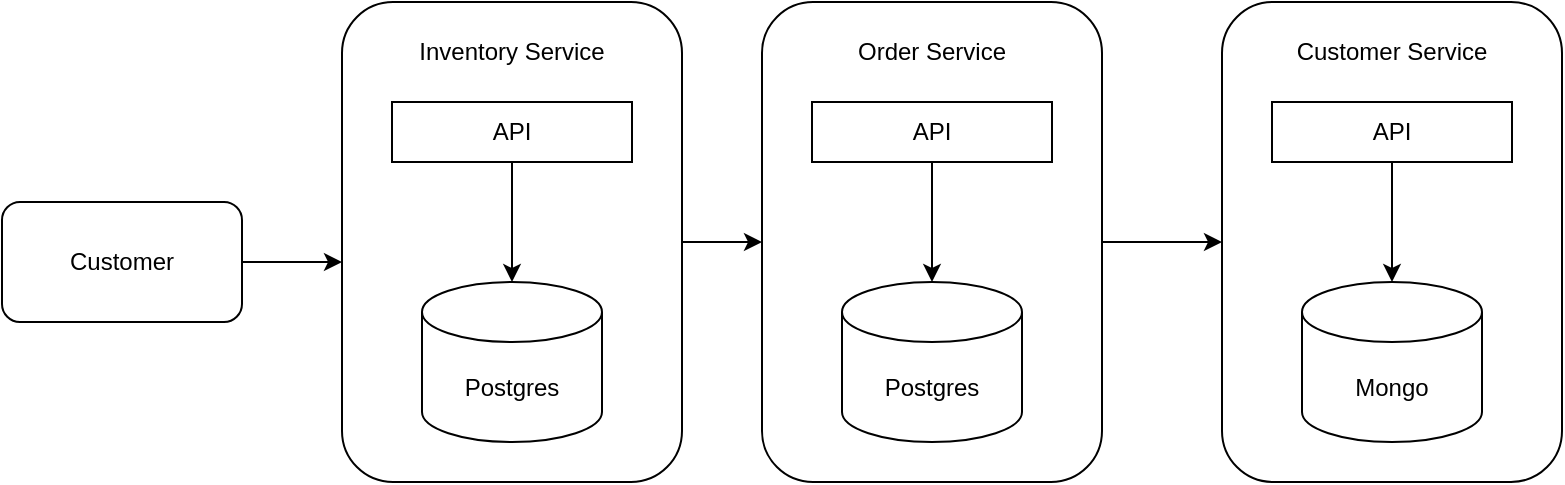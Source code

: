 <mxfile version="20.8.20" type="github">
  <diagram name="Page-1" id="p9dmT6tiXuSjIRmkHMnN">
    <mxGraphModel dx="984" dy="578" grid="1" gridSize="10" guides="1" tooltips="1" connect="1" arrows="1" fold="1" page="1" pageScale="1" pageWidth="827" pageHeight="1169" math="0" shadow="0">
      <root>
        <mxCell id="0" />
        <mxCell id="1" parent="0" />
        <mxCell id="WwizI5lvMi9HnYfGmBxf-1" value="" style="rounded=1;whiteSpace=wrap;html=1;" parent="1" vertex="1">
          <mxGeometry x="180" y="160" width="170" height="240" as="geometry" />
        </mxCell>
        <mxCell id="xnbS68DbsSneWo_SMjUm-1" value="Postgres" style="shape=cylinder3;whiteSpace=wrap;html=1;boundedLbl=1;backgroundOutline=1;size=15;" vertex="1" parent="1">
          <mxGeometry x="220" y="300" width="90" height="80" as="geometry" />
        </mxCell>
        <mxCell id="xnbS68DbsSneWo_SMjUm-2" value="API" style="rounded=0;whiteSpace=wrap;html=1;" vertex="1" parent="1">
          <mxGeometry x="205" y="210" width="120" height="30" as="geometry" />
        </mxCell>
        <mxCell id="xnbS68DbsSneWo_SMjUm-3" value="" style="endArrow=classic;html=1;rounded=0;exitX=0.5;exitY=1;exitDx=0;exitDy=0;entryX=0.5;entryY=0;entryDx=0;entryDy=0;entryPerimeter=0;" edge="1" parent="1" source="xnbS68DbsSneWo_SMjUm-2" target="xnbS68DbsSneWo_SMjUm-1">
          <mxGeometry width="50" height="50" relative="1" as="geometry">
            <mxPoint x="460" y="390" as="sourcePoint" />
            <mxPoint x="510" y="340" as="targetPoint" />
          </mxGeometry>
        </mxCell>
        <mxCell id="xnbS68DbsSneWo_SMjUm-4" value="Inventory Service" style="text;html=1;strokeColor=none;fillColor=none;align=center;verticalAlign=middle;whiteSpace=wrap;rounded=0;" vertex="1" parent="1">
          <mxGeometry x="190" y="170" width="150" height="30" as="geometry" />
        </mxCell>
        <mxCell id="xnbS68DbsSneWo_SMjUm-5" value="" style="rounded=1;whiteSpace=wrap;html=1;" vertex="1" parent="1">
          <mxGeometry x="390" y="160" width="170" height="240" as="geometry" />
        </mxCell>
        <mxCell id="xnbS68DbsSneWo_SMjUm-6" value="Postgres" style="shape=cylinder3;whiteSpace=wrap;html=1;boundedLbl=1;backgroundOutline=1;size=15;" vertex="1" parent="1">
          <mxGeometry x="430" y="300" width="90" height="80" as="geometry" />
        </mxCell>
        <mxCell id="xnbS68DbsSneWo_SMjUm-7" value="API" style="rounded=0;whiteSpace=wrap;html=1;" vertex="1" parent="1">
          <mxGeometry x="415" y="210" width="120" height="30" as="geometry" />
        </mxCell>
        <mxCell id="xnbS68DbsSneWo_SMjUm-8" value="" style="endArrow=classic;html=1;rounded=0;exitX=0.5;exitY=1;exitDx=0;exitDy=0;entryX=0.5;entryY=0;entryDx=0;entryDy=0;entryPerimeter=0;" edge="1" parent="1" source="xnbS68DbsSneWo_SMjUm-7" target="xnbS68DbsSneWo_SMjUm-6">
          <mxGeometry width="50" height="50" relative="1" as="geometry">
            <mxPoint x="670" y="390" as="sourcePoint" />
            <mxPoint x="720" y="340" as="targetPoint" />
          </mxGeometry>
        </mxCell>
        <mxCell id="xnbS68DbsSneWo_SMjUm-9" value="Order Service" style="text;html=1;strokeColor=none;fillColor=none;align=center;verticalAlign=middle;whiteSpace=wrap;rounded=0;" vertex="1" parent="1">
          <mxGeometry x="400" y="170" width="150" height="30" as="geometry" />
        </mxCell>
        <mxCell id="xnbS68DbsSneWo_SMjUm-10" value="" style="rounded=1;whiteSpace=wrap;html=1;" vertex="1" parent="1">
          <mxGeometry x="620" y="160" width="170" height="240" as="geometry" />
        </mxCell>
        <mxCell id="xnbS68DbsSneWo_SMjUm-11" value="Mongo" style="shape=cylinder3;whiteSpace=wrap;html=1;boundedLbl=1;backgroundOutline=1;size=15;" vertex="1" parent="1">
          <mxGeometry x="660" y="300" width="90" height="80" as="geometry" />
        </mxCell>
        <mxCell id="xnbS68DbsSneWo_SMjUm-12" value="API" style="rounded=0;whiteSpace=wrap;html=1;" vertex="1" parent="1">
          <mxGeometry x="645" y="210" width="120" height="30" as="geometry" />
        </mxCell>
        <mxCell id="xnbS68DbsSneWo_SMjUm-13" value="" style="endArrow=classic;html=1;rounded=0;exitX=0.5;exitY=1;exitDx=0;exitDy=0;entryX=0.5;entryY=0;entryDx=0;entryDy=0;entryPerimeter=0;" edge="1" parent="1" source="xnbS68DbsSneWo_SMjUm-12" target="xnbS68DbsSneWo_SMjUm-11">
          <mxGeometry width="50" height="50" relative="1" as="geometry">
            <mxPoint x="900" y="390" as="sourcePoint" />
            <mxPoint x="950" y="340" as="targetPoint" />
          </mxGeometry>
        </mxCell>
        <mxCell id="xnbS68DbsSneWo_SMjUm-14" value="Customer Service" style="text;html=1;strokeColor=none;fillColor=none;align=center;verticalAlign=middle;whiteSpace=wrap;rounded=0;" vertex="1" parent="1">
          <mxGeometry x="630" y="170" width="150" height="30" as="geometry" />
        </mxCell>
        <mxCell id="xnbS68DbsSneWo_SMjUm-15" value="Customer" style="rounded=1;whiteSpace=wrap;html=1;" vertex="1" parent="1">
          <mxGeometry x="10" y="260" width="120" height="60" as="geometry" />
        </mxCell>
        <mxCell id="xnbS68DbsSneWo_SMjUm-16" value="" style="endArrow=classic;html=1;rounded=0;exitX=1;exitY=0.5;exitDx=0;exitDy=0;" edge="1" parent="1" source="xnbS68DbsSneWo_SMjUm-15">
          <mxGeometry width="50" height="50" relative="1" as="geometry">
            <mxPoint x="390" y="330" as="sourcePoint" />
            <mxPoint x="180" y="290" as="targetPoint" />
          </mxGeometry>
        </mxCell>
        <mxCell id="xnbS68DbsSneWo_SMjUm-17" value="" style="endArrow=classic;html=1;rounded=0;entryX=0;entryY=0.5;entryDx=0;entryDy=0;exitX=1;exitY=0.5;exitDx=0;exitDy=0;" edge="1" parent="1" source="WwizI5lvMi9HnYfGmBxf-1" target="xnbS68DbsSneWo_SMjUm-5">
          <mxGeometry width="50" height="50" relative="1" as="geometry">
            <mxPoint x="360" y="300" as="sourcePoint" />
            <mxPoint x="190" y="300" as="targetPoint" />
          </mxGeometry>
        </mxCell>
        <mxCell id="xnbS68DbsSneWo_SMjUm-18" value="" style="endArrow=classic;html=1;rounded=0;entryX=0;entryY=0.5;entryDx=0;entryDy=0;exitX=1;exitY=0.5;exitDx=0;exitDy=0;" edge="1" parent="1" source="xnbS68DbsSneWo_SMjUm-5" target="xnbS68DbsSneWo_SMjUm-10">
          <mxGeometry width="50" height="50" relative="1" as="geometry">
            <mxPoint x="360" y="290" as="sourcePoint" />
            <mxPoint x="400" y="290" as="targetPoint" />
          </mxGeometry>
        </mxCell>
      </root>
    </mxGraphModel>
  </diagram>
</mxfile>
